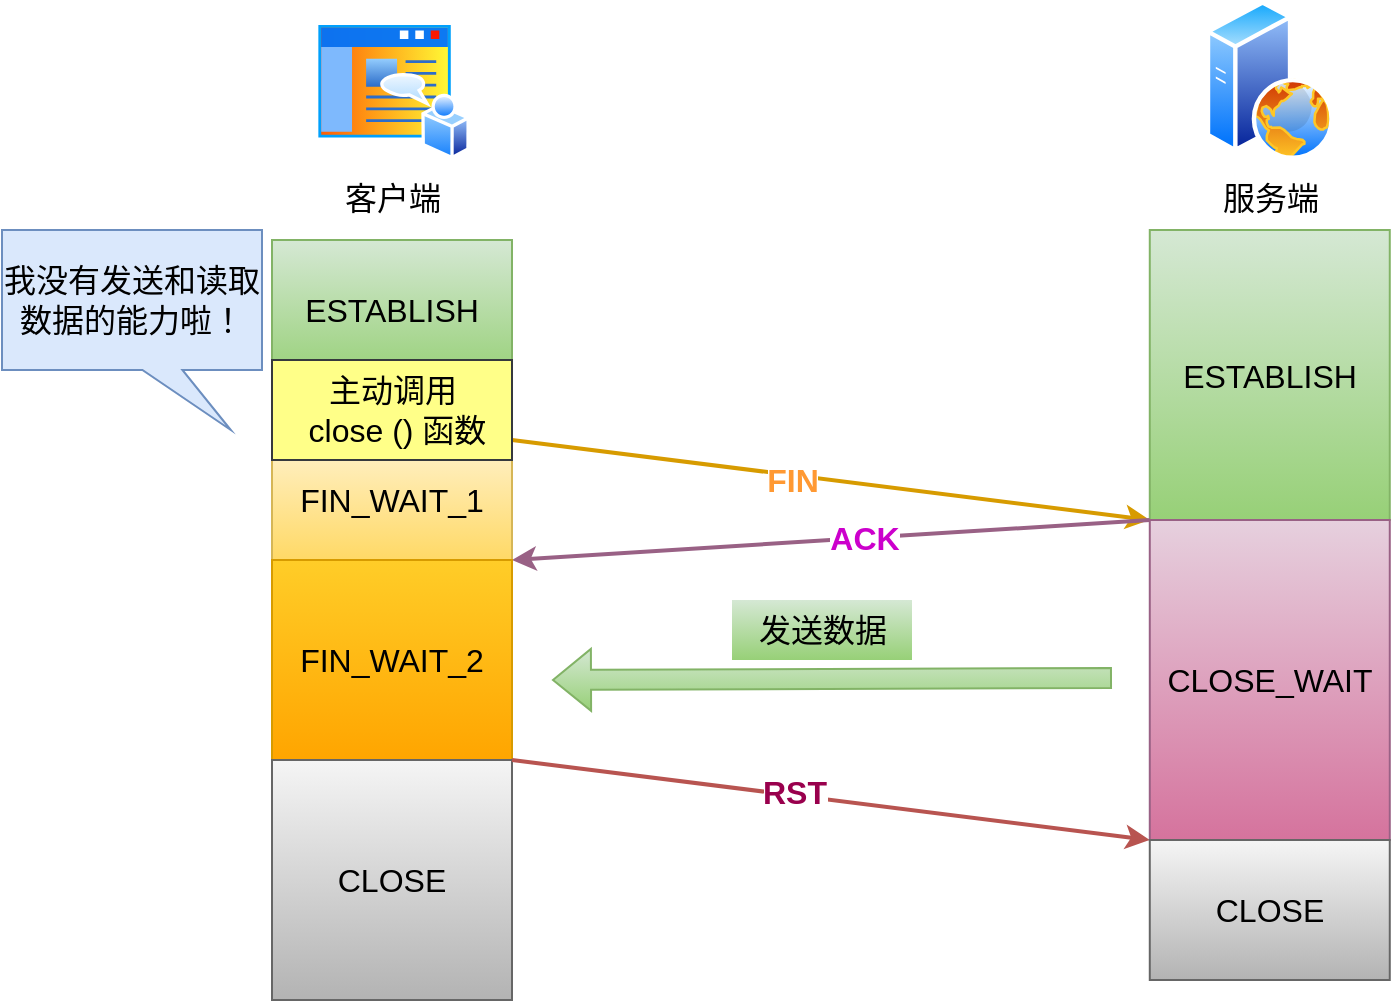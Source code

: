 <mxfile version="20.2.7" type="github">
  <diagram id="-y2oDi7dRCR97qEJf1n4" name="第 1 页">
    <mxGraphModel dx="1563" dy="798" grid="1" gridSize="10" guides="1" tooltips="1" connect="1" arrows="1" fold="1" page="1" pageScale="1" pageWidth="827" pageHeight="1169" math="0" shadow="0">
      <root>
        <mxCell id="0" />
        <mxCell id="1" parent="0" />
        <mxCell id="7GPz_mKKXDX6CwlmA-4s-2" value="ESTABLISH" style="rounded=0;whiteSpace=wrap;html=1;fontSize=16;fillColor=#d5e8d4;strokeColor=#82b366;gradientColor=#97d077;" vertex="1" parent="1">
          <mxGeometry x="120" y="180" width="120" height="70" as="geometry" />
        </mxCell>
        <mxCell id="7GPz_mKKXDX6CwlmA-4s-3" value="客户端" style="aspect=fixed;perimeter=ellipsePerimeter;html=1;align=center;shadow=0;dashed=0;spacingTop=3;image;image=img/lib/active_directory/home_page.svg;fontSize=16;" vertex="1" parent="1">
          <mxGeometry x="141.11" y="70" width="77.78" height="70" as="geometry" />
        </mxCell>
        <mxCell id="7GPz_mKKXDX6CwlmA-4s-4" value="服务端" style="aspect=fixed;perimeter=ellipsePerimeter;html=1;align=center;shadow=0;dashed=0;spacingTop=3;image;image=img/lib/active_directory/web_server.svg;fontSize=16;" vertex="1" parent="1">
          <mxGeometry x="586.89" y="60" width="64" height="80" as="geometry" />
        </mxCell>
        <mxCell id="7GPz_mKKXDX6CwlmA-4s-5" value="ESTABLISH" style="rounded=0;whiteSpace=wrap;html=1;fontSize=16;fillColor=#d5e8d4;strokeColor=#82b366;gradientColor=#97d077;" vertex="1" parent="1">
          <mxGeometry x="558.89" y="175" width="120" height="145" as="geometry" />
        </mxCell>
        <mxCell id="7GPz_mKKXDX6CwlmA-4s-6" value="FIN_WAIT_1" style="rounded=0;whiteSpace=wrap;html=1;fontSize=16;fillColor=#fff2cc;strokeColor=#d6b656;gradientColor=#ffd966;" vertex="1" parent="1">
          <mxGeometry x="120" y="280" width="120" height="60" as="geometry" />
        </mxCell>
        <mxCell id="7GPz_mKKXDX6CwlmA-4s-7" value="&lt;b style=&quot;color: rgb(255, 153, 51); font-size: 16px;&quot;&gt;FIN&lt;/b&gt;" style="rounded=0;orthogonalLoop=1;jettySize=auto;html=1;fontSize=16;exitX=1;exitY=0;exitDx=0;exitDy=0;fillColor=#ffcd28;gradientColor=#ffa500;strokeColor=#d79b00;strokeWidth=2;entryX=0;entryY=0;entryDx=0;entryDy=0;" edge="1" parent="1" target="7GPz_mKKXDX6CwlmA-4s-8">
          <mxGeometry x="-0.12" y="-2" relative="1" as="geometry">
            <mxPoint x="550" y="280" as="targetPoint" />
            <mxPoint as="offset" />
            <mxPoint x="240" y="280" as="sourcePoint" />
          </mxGeometry>
        </mxCell>
        <mxCell id="7GPz_mKKXDX6CwlmA-4s-8" value="CLOSE_WAIT" style="rounded=0;whiteSpace=wrap;html=1;fontSize=16;fillColor=#e6d0de;strokeColor=#996185;gradientColor=#d5739d;" vertex="1" parent="1">
          <mxGeometry x="558.89" y="320" width="120" height="160" as="geometry" />
        </mxCell>
        <mxCell id="7GPz_mKKXDX6CwlmA-4s-9" value="&lt;b style=&quot;font-size: 16px;&quot;&gt;&lt;font color=&quot;#cc00cc&quot;&gt;ACK&lt;br&gt;&lt;/font&gt;&lt;/b&gt;" style="rounded=0;orthogonalLoop=1;jettySize=auto;html=1;fontSize=16;fillColor=#e6d0de;gradientColor=#d5739d;strokeColor=#996185;strokeWidth=2;entryX=1;entryY=1;entryDx=0;entryDy=0;exitX=0;exitY=0;exitDx=0;exitDy=0;" edge="1" parent="1" target="7GPz_mKKXDX6CwlmA-4s-6" source="7GPz_mKKXDX6CwlmA-4s-8">
          <mxGeometry x="-0.106" relative="1" as="geometry">
            <mxPoint x="250" y="340" as="targetPoint" />
            <mxPoint as="offset" />
            <mxPoint x="550" y="340" as="sourcePoint" />
          </mxGeometry>
        </mxCell>
        <mxCell id="7GPz_mKKXDX6CwlmA-4s-10" value="FIN_WAIT_2" style="rounded=0;whiteSpace=wrap;html=1;fontSize=16;fillColor=#ffcd28;strokeColor=#d79b00;gradientColor=#ffa500;" vertex="1" parent="1">
          <mxGeometry x="120" y="340" width="120" height="100" as="geometry" />
        </mxCell>
        <mxCell id="7GPz_mKKXDX6CwlmA-4s-11" value="CLOSE" style="rounded=0;whiteSpace=wrap;html=1;fontSize=16;fillColor=#f5f5f5;strokeColor=#666666;gradientColor=#b3b3b3;" vertex="1" parent="1">
          <mxGeometry x="120" y="440" width="120" height="120" as="geometry" />
        </mxCell>
        <mxCell id="7GPz_mKKXDX6CwlmA-4s-15" value="&lt;b style=&quot;font-size: 16px;&quot;&gt;&lt;font color=&quot;#99004d&quot;&gt;RST&lt;br&gt;&lt;/font&gt;&lt;/b&gt;" style="rounded=0;orthogonalLoop=1;jettySize=auto;html=1;fontSize=16;exitX=1;exitY=1;exitDx=0;exitDy=0;fillColor=#f8cecc;gradientColor=#ea6b66;strokeColor=#b85450;strokeWidth=2;entryX=0;entryY=1;entryDx=0;entryDy=0;" edge="1" parent="1" target="7GPz_mKKXDX6CwlmA-4s-8" source="7GPz_mKKXDX6CwlmA-4s-10">
          <mxGeometry x="-0.116" y="2" relative="1" as="geometry">
            <mxPoint x="550" y="500" as="targetPoint" />
            <mxPoint as="offset" />
            <mxPoint x="240" y="500" as="sourcePoint" />
          </mxGeometry>
        </mxCell>
        <mxCell id="7GPz_mKKXDX6CwlmA-4s-16" value="CLOSE" style="rounded=0;whiteSpace=wrap;html=1;fontSize=16;fillColor=#f5f5f5;strokeColor=#666666;gradientColor=#b3b3b3;" vertex="1" parent="1">
          <mxGeometry x="558.89" y="480" width="120" height="70" as="geometry" />
        </mxCell>
        <mxCell id="7GPz_mKKXDX6CwlmA-4s-19" value="主动调用&lt;br&gt;&amp;nbsp;close () 函数" style="text;html=1;align=center;verticalAlign=middle;resizable=0;points=[];autosize=1;strokeColor=#36393d;fillColor=#ffff88;fontSize=16;" vertex="1" parent="1">
          <mxGeometry x="120" y="240" width="120" height="50" as="geometry" />
        </mxCell>
        <mxCell id="7GPz_mKKXDX6CwlmA-4s-24" value="我没有发送和读取数据的能力啦！" style="shape=callout;whiteSpace=wrap;html=1;perimeter=calloutPerimeter;fillColor=#dae8fc;strokeColor=#6c8ebf;size=30;position=0.54;base=20;position2=0.88;fontSize=16;" vertex="1" parent="1">
          <mxGeometry x="-15" y="175" width="130" height="100" as="geometry" />
        </mxCell>
        <mxCell id="7GPz_mKKXDX6CwlmA-4s-25" value="" style="shape=flexArrow;endArrow=classic;html=1;rounded=0;fontSize=16;fillColor=#d5e8d4;strokeColor=#82b366;gradientColor=#97d077;" edge="1" parent="1">
          <mxGeometry width="50" height="50" relative="1" as="geometry">
            <mxPoint x="540" y="399" as="sourcePoint" />
            <mxPoint x="260" y="400" as="targetPoint" />
          </mxGeometry>
        </mxCell>
        <mxCell id="7GPz_mKKXDX6CwlmA-4s-26" value="发送数据" style="text;html=1;align=center;verticalAlign=middle;resizable=0;points=[];autosize=1;strokeColor=none;fillColor=#d5e8d4;fontSize=16;gradientColor=#97d077;" vertex="1" parent="1">
          <mxGeometry x="350" y="360" width="90" height="30" as="geometry" />
        </mxCell>
      </root>
    </mxGraphModel>
  </diagram>
</mxfile>
